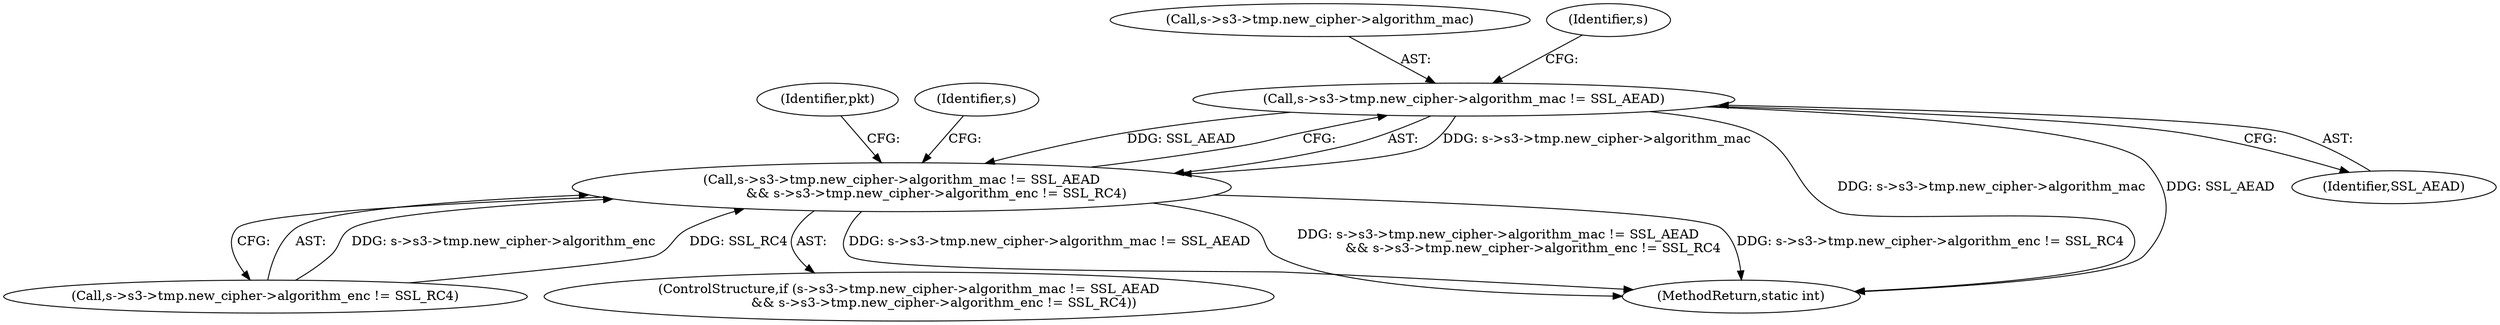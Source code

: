 digraph "0_openssl_4ad93618d26a3ea23d36ad5498ff4f59eff3a4d2_8@pointer" {
"1000821" [label="(Call,s->s3->tmp.new_cipher->algorithm_mac != SSL_AEAD)"];
"1000820" [label="(Call,s->s3->tmp.new_cipher->algorithm_mac != SSL_AEAD\n                 && s->s3->tmp.new_cipher->algorithm_enc != SSL_RC4)"];
"1001017" [label="(MethodReturn,static int)"];
"1000832" [label="(Call,s->s3->tmp.new_cipher->algorithm_enc != SSL_RC4)"];
"1000820" [label="(Call,s->s3->tmp.new_cipher->algorithm_mac != SSL_AEAD\n                 && s->s3->tmp.new_cipher->algorithm_enc != SSL_RC4)"];
"1000209" [label="(Identifier,pkt)"];
"1000822" [label="(Call,s->s3->tmp.new_cipher->algorithm_mac)"];
"1000819" [label="(ControlStructure,if (s->s3->tmp.new_cipher->algorithm_mac != SSL_AEAD\n                 && s->s3->tmp.new_cipher->algorithm_enc != SSL_RC4))"];
"1000837" [label="(Identifier,s)"];
"1000831" [label="(Identifier,SSL_AEAD)"];
"1000821" [label="(Call,s->s3->tmp.new_cipher->algorithm_mac != SSL_AEAD)"];
"1000845" [label="(Identifier,s)"];
"1000821" -> "1000820"  [label="AST: "];
"1000821" -> "1000831"  [label="CFG: "];
"1000822" -> "1000821"  [label="AST: "];
"1000831" -> "1000821"  [label="AST: "];
"1000837" -> "1000821"  [label="CFG: "];
"1000820" -> "1000821"  [label="CFG: "];
"1000821" -> "1001017"  [label="DDG: s->s3->tmp.new_cipher->algorithm_mac"];
"1000821" -> "1001017"  [label="DDG: SSL_AEAD"];
"1000821" -> "1000820"  [label="DDG: s->s3->tmp.new_cipher->algorithm_mac"];
"1000821" -> "1000820"  [label="DDG: SSL_AEAD"];
"1000820" -> "1000819"  [label="AST: "];
"1000820" -> "1000832"  [label="CFG: "];
"1000832" -> "1000820"  [label="AST: "];
"1000209" -> "1000820"  [label="CFG: "];
"1000845" -> "1000820"  [label="CFG: "];
"1000820" -> "1001017"  [label="DDG: s->s3->tmp.new_cipher->algorithm_mac != SSL_AEAD\n                 && s->s3->tmp.new_cipher->algorithm_enc != SSL_RC4"];
"1000820" -> "1001017"  [label="DDG: s->s3->tmp.new_cipher->algorithm_enc != SSL_RC4"];
"1000820" -> "1001017"  [label="DDG: s->s3->tmp.new_cipher->algorithm_mac != SSL_AEAD"];
"1000832" -> "1000820"  [label="DDG: s->s3->tmp.new_cipher->algorithm_enc"];
"1000832" -> "1000820"  [label="DDG: SSL_RC4"];
}
